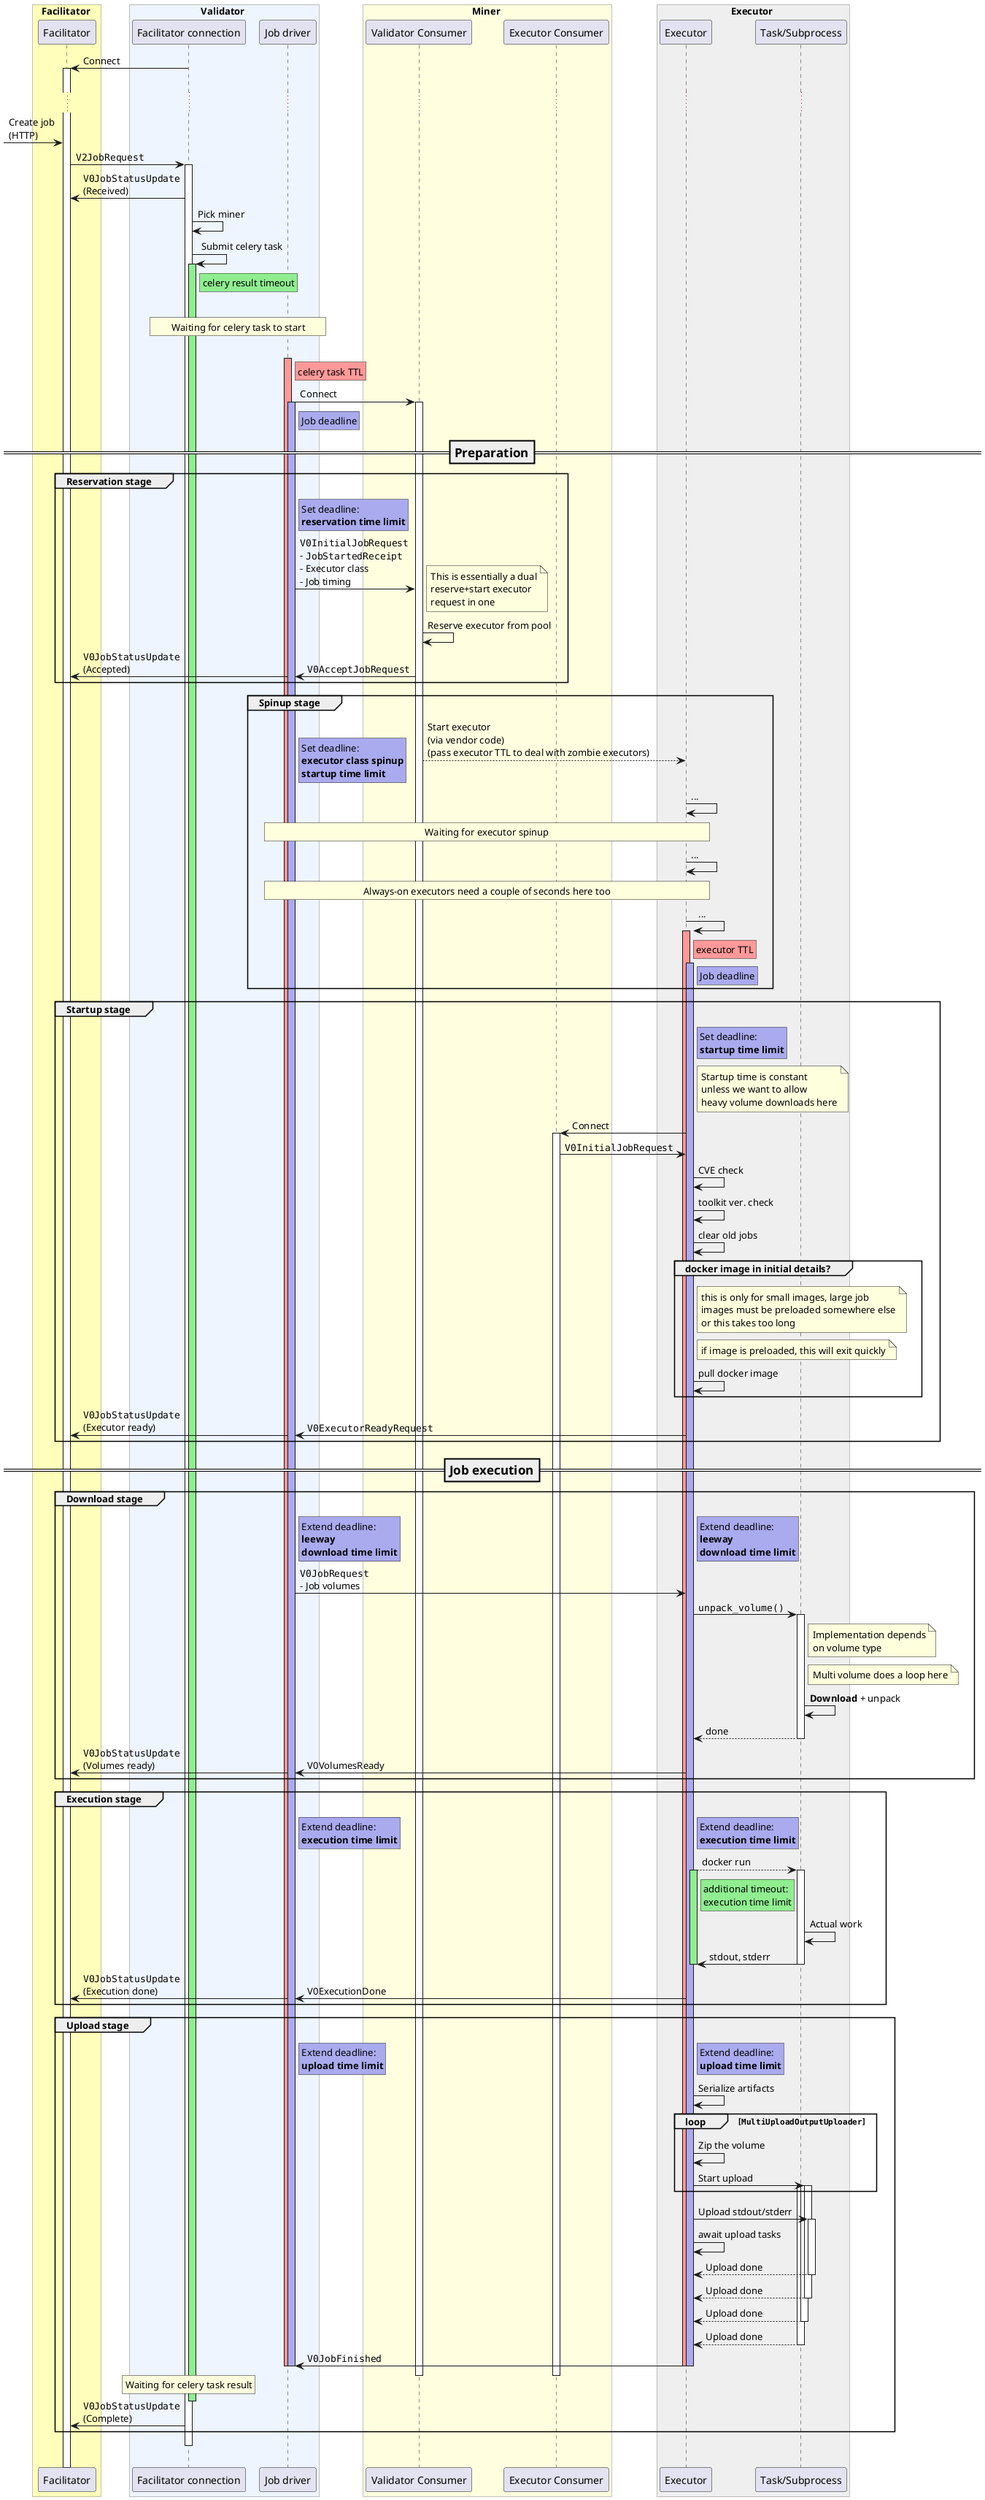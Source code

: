 @startuml
!pragma teoz true
skinparam sequenceBoxBorderColor #gray
box Facilitator #ffb
participant Facilitator
end box
box Validator #eef5ff
participant "Facilitator connection"
participant "Job driver"
end box
box Miner #lightyellow
participant "Validator Consumer"
participant "Executor Consumer"
end box
box Executor #efefef
participant Executor
participant "Task/Subprocess"
end box

"Facilitator connection" -> Facilitator: Connect
activate Facilitator
|||
...


-> Facilitator: Create job\n(HTTP)
Facilitator -> "Facilitator connection": ""V2JobRequest""
activate "Facilitator connection"
"Facilitator connection" -> Facilitator: ""V0JobStatusUpdate""\n(Received)

"Facilitator connection" -> "Facilitator connection": Pick miner
"Facilitator connection" -> "Facilitator connection": Submit celery task
activate "Facilitator connection" #lightgreen
rnote right of "Facilitator connection" #lightgreen: celery result timeout
|||
rnote over "Facilitator connection", "Job driver": Waiting for celery task to start
|||
activate "Job driver" #f99
rnote right of "Job driver" #f99: celery task TTL
"Job driver" -> "Validator Consumer": Connect
activate "Validator Consumer"

activate "Job driver" #aae
rnote right of "Job driver" #aae: Job deadline


== =Preparation ==

group Reservation stage
rnote right of "Job driver" #aae: Set deadline:\n**reservation time limit**
"Job driver" -> "Validator Consumer": ""V0InitialJobRequest""\n- ""JobStartedReceipt""\n- Executor class\n- Job timing
&note right of "Validator Consumer": This is essentially a dual\nreserve+start executor\nrequest in one
"Validator Consumer" -> "Validator Consumer": Reserve executor from pool
"Validator Consumer" -> "Job driver": ""V0AcceptJobRequest""
&"Job driver" -> Facilitator: ""V0JobStatusUpdate""\n(Accepted)
end group

group Spinup stage
rnote right of "Job driver" #aae: Set deadline:\n**executor class spinup**\n**startup time limit**
&"Validator Consumer" --> Executor: Start executor\n(via vendor code)\n(pass executor TTL to deal with zombie executors)
Executor -> Executor: ...
rnote over "Job driver", Executor: Waiting for executor spinup
Executor -> Executor: ...
rnote over "Job driver", Executor: Always-on executors need a couple of seconds here too
Executor -> Executor: ...

activate Executor #f99
rnote right of Executor #f99: executor TTL
activate Executor #aae
rnote right of Executor #aae: Job deadline
end group

group Startup stage
rnote right of "Executor" #aae: Set deadline:\n**startup time limit**
note right of "Executor": Startup time is constant\nunless we want to allow\nheavy volume downloads here

Executor -> "Executor Consumer": Connect
activate "Executor Consumer"
"Executor Consumer" -> Executor: ""V0InitialJobRequest""
Executor -> "Executor": CVE check
Executor -> "Executor": toolkit ver. check
Executor -> Executor: clear old jobs
group docker image in initial details?
note right of Executor: this is only for small images, large job\nimages must be preloaded somewhere else\nor this takes too long
note right of Executor: if image is preloaded, this will exit quickly
Executor -> Executor: pull docker image
end group
Executor -> "Job driver": ""V0ExecutorReadyRequest""
&"Job driver" -> Facilitator: ""V0JobStatusUpdate""\n(Executor ready)
end group

== =Job execution ==

group Download stage
rnote right of "Job driver" #aae: Extend deadline:\n**leeway**\n**download time limit**
&rnote right of Executor #aae: Extend deadline:\n**leeway**\n**download time limit**

"Job driver" -> "Executor": ""V0JobRequest""\n- Job volumes
Executor -> "Task/Subprocess": ""unpack_volume()""
activate "Task/Subprocess"
note right of "Task/Subprocess": Implementation depends\non volume type
note right of "Task/Subprocess": Multi volume does a loop here
"Task/Subprocess" -> "Task/Subprocess": **Download** + unpack
return done
deactivate "Task/Subprocess"
"Executor" -> "Job driver": V0VolumesReady
&"Job driver" -> Facilitator: ""V0JobStatusUpdate""\n(Volumes ready)
end group


group Execution stage
rnote right of "Job driver" #aae: Extend deadline:\n**execution time limit**
&rnote right of Executor #aae: Extend deadline:\n**execution time limit**

Executor --> "Task/Subprocess": docker run
activate Executor #lightgreen
rnote right of Executor #lightgreen: additional timeout:\nexecution time limit
activate "Task/Subprocess"
"Task/Subprocess" -> "Task/Subprocess": Actual work
"Task/Subprocess" -> Executor: stdout, stderr
deactivate "Task/Subprocess"
deactivate Executor

"Executor" -> "Job driver": V0ExecutionDone
&"Job driver" -> Facilitator: ""V0JobStatusUpdate""\n(Execution done)
end group

group Upload stage
rnote right of "Job driver" #aae: Extend deadline:\n**upload time limit**
&rnote right of Executor #aae: Extend deadline:\n**upload time limit**

Executor -> Executor: Serialize artifacts
loop ""MultiUploadOutputUploader""
Executor -> Executor: Zip the volume
Executor -> "Task/Subprocess": Start upload
activate "Task/Subprocess"
activate "Task/Subprocess"
activate "Task/Subprocess"
end loop
Executor -> "Task/Subprocess": Upload stdout/stderr
activate "Task/Subprocess"
Executor -> Executor: await upload tasks
"Task/Subprocess" --> Executor: Upload done
deactivate "Task/Subprocess"
"Task/Subprocess" --> Executor: Upload done
deactivate "Task/Subprocess"
"Task/Subprocess" --> Executor: Upload done
deactivate "Task/Subprocess"
"Task/Subprocess" --> Executor: Upload done
deactivate "Task/Subprocess"
Executor -> "Job driver": ""V0JobFinished""
deactivate Executor
deactivate "Job driver"

deactivate "Executor Consumer"
deactivate "Validator Consumer"
deactivate "Job driver"
deactivate Executor

rnote over "Facilitator connection": Waiting for celery task result
deactivate "Facilitator connection"
"Facilitator connection" -> Facilitator: ""V0JobStatusUpdate""\n(Complete)
end group

deactivate "Facilitator connection"
|||
@enduml